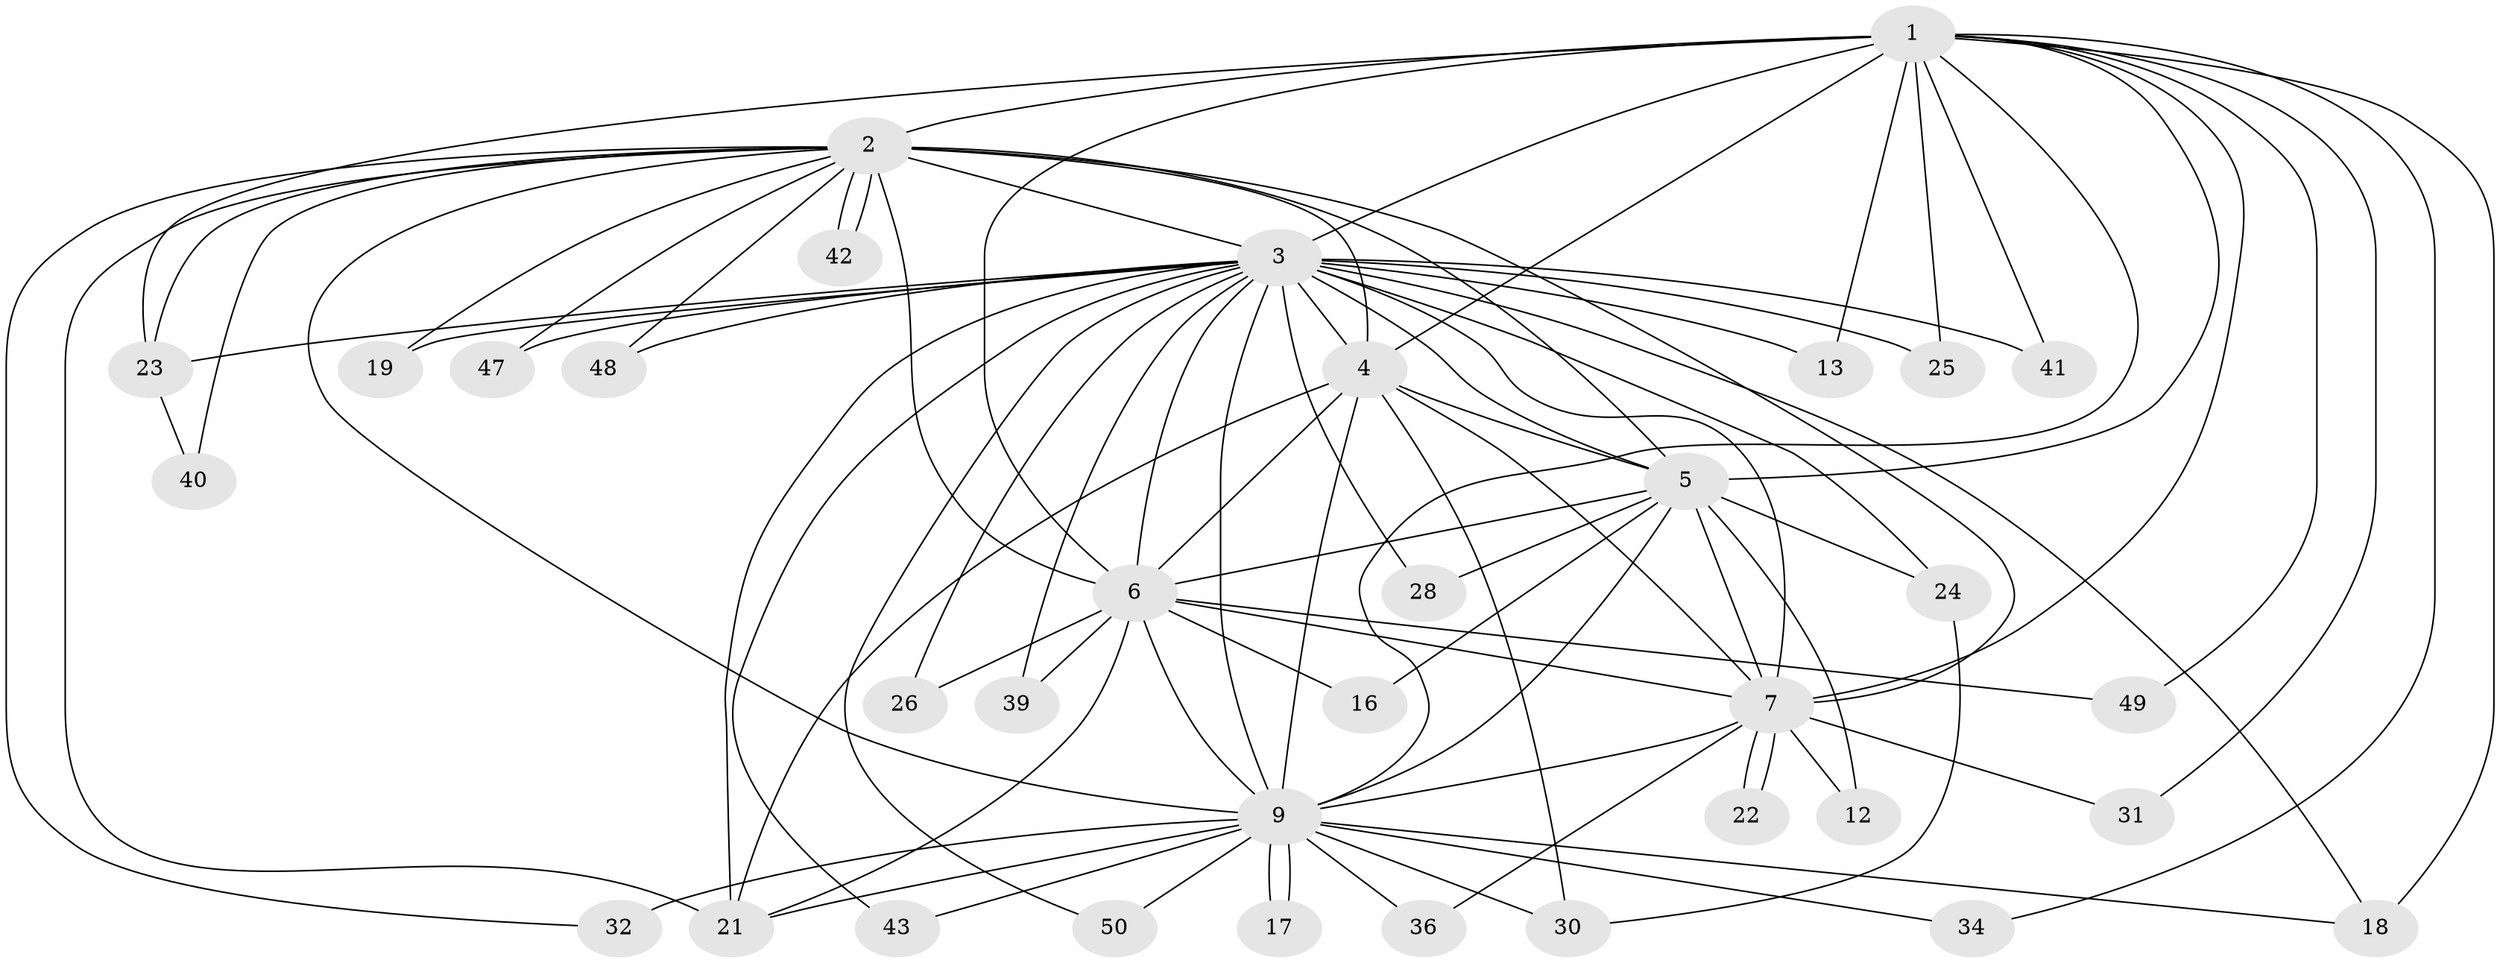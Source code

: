 // Generated by graph-tools (version 1.1) at 2025/23/03/03/25 07:23:37]
// undirected, 35 vertices, 88 edges
graph export_dot {
graph [start="1"]
  node [color=gray90,style=filled];
  1 [super="+8"];
  2 [super="+11"];
  3 [super="+10"];
  4 [super="+29"];
  5 [super="+14"];
  6 [super="+33"];
  7 [super="+15"];
  9 [super="+45"];
  12;
  13;
  16;
  17;
  18 [super="+20"];
  19;
  21 [super="+37"];
  22;
  23 [super="+46"];
  24;
  25;
  26 [super="+27"];
  28 [super="+35"];
  30 [super="+38"];
  31;
  32 [super="+44"];
  34;
  36;
  39;
  40;
  41;
  42;
  43;
  47;
  48;
  49;
  50;
  1 -- 2 [weight=2];
  1 -- 3 [weight=4];
  1 -- 4 [weight=2];
  1 -- 5 [weight=2];
  1 -- 6 [weight=2];
  1 -- 7 [weight=2];
  1 -- 9 [weight=2];
  1 -- 13;
  1 -- 18;
  1 -- 25;
  1 -- 34;
  1 -- 41;
  1 -- 49;
  1 -- 31;
  1 -- 23;
  2 -- 3 [weight=3];
  2 -- 4;
  2 -- 5;
  2 -- 6;
  2 -- 7 [weight=2];
  2 -- 9;
  2 -- 19;
  2 -- 32;
  2 -- 40;
  2 -- 42;
  2 -- 42;
  2 -- 47;
  2 -- 48;
  2 -- 21;
  2 -- 23;
  3 -- 4 [weight=2];
  3 -- 5 [weight=3];
  3 -- 6 [weight=2];
  3 -- 7 [weight=2];
  3 -- 9 [weight=2];
  3 -- 19;
  3 -- 23;
  3 -- 28 [weight=2];
  3 -- 43;
  3 -- 48;
  3 -- 13;
  3 -- 21;
  3 -- 24;
  3 -- 25;
  3 -- 26 [weight=2];
  3 -- 39;
  3 -- 41;
  3 -- 47;
  3 -- 50;
  3 -- 18;
  4 -- 5;
  4 -- 6;
  4 -- 7;
  4 -- 9 [weight=2];
  4 -- 30;
  4 -- 21;
  5 -- 6;
  5 -- 7;
  5 -- 9;
  5 -- 12;
  5 -- 16;
  5 -- 28;
  5 -- 24;
  6 -- 7;
  6 -- 9;
  6 -- 16;
  6 -- 26;
  6 -- 39;
  6 -- 49;
  6 -- 21;
  7 -- 9;
  7 -- 12;
  7 -- 22;
  7 -- 22;
  7 -- 31;
  7 -- 36;
  9 -- 17;
  9 -- 17;
  9 -- 18;
  9 -- 30;
  9 -- 32 [weight=2];
  9 -- 34;
  9 -- 36;
  9 -- 43;
  9 -- 50;
  9 -- 21;
  23 -- 40;
  24 -- 30;
}

